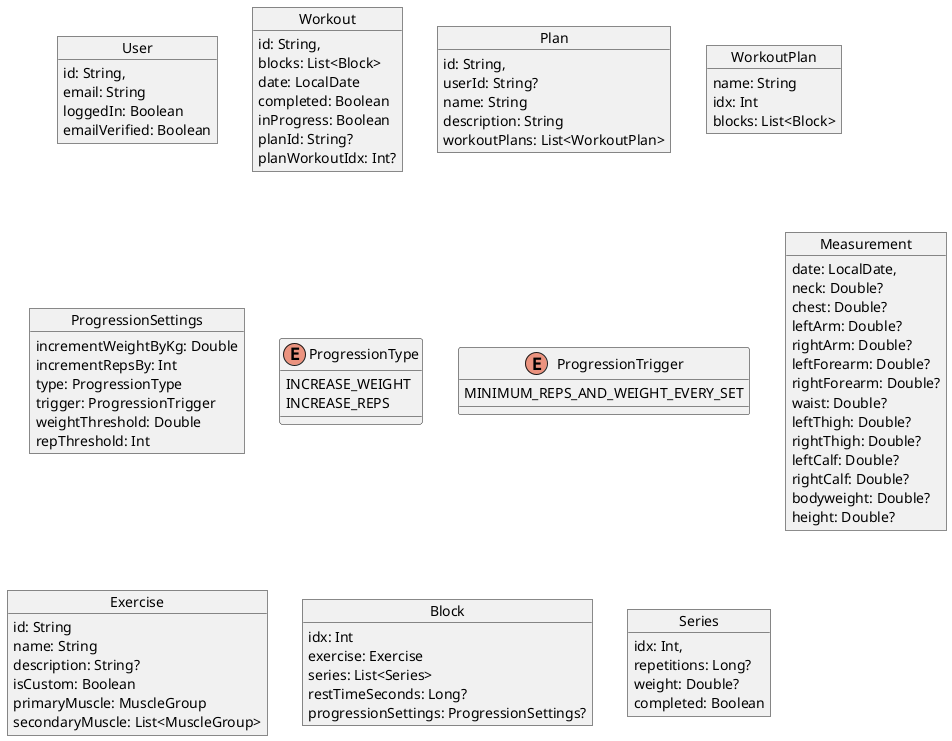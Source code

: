 @startuml
'https://plantuml.com/object-diagram

object User {
    id: String,
    email: String
    loggedIn: Boolean
    emailVerified: Boolean
}

object Workout {
    id: String,
    blocks: List<Block>
    date: LocalDate
    completed: Boolean
    inProgress: Boolean
    planId: String?
    planWorkoutIdx: Int?
}

object Plan {
    id: String,
    userId: String?
    name: String
    description: String
    workoutPlans: List<WorkoutPlan>
}

object WorkoutPlan {
    name: String
    idx: Int
    blocks: List<Block>
}

object ProgressionSettings {
    incrementWeightByKg: Double
    incrementRepsBy: Int
    type: ProgressionType
    trigger: ProgressionTrigger
    weightThreshold: Double
    repThreshold: Int
}

enum ProgressionType {
    INCREASE_WEIGHT
    INCREASE_REPS
}

enum ProgressionTrigger {
    MINIMUM_REPS_AND_WEIGHT_EVERY_SET
}

object Measurement {
    date: LocalDate,
    neck: Double?
    chest: Double?
    leftArm: Double?
    rightArm: Double?
    leftForearm: Double?
    rightForearm: Double?
    waist: Double?
    leftThigh: Double?
    rightThigh: Double?
    leftCalf: Double?
    rightCalf: Double?
    bodyweight: Double?
    height: Double?
}

object Exercise {
    id: String
    name: String
    description: String?
    isCustom: Boolean
    primaryMuscle: MuscleGroup
    secondaryMuscle: List<MuscleGroup>
}

object Block {
    idx: Int
    exercise: Exercise
    series: List<Series>
    restTimeSeconds: Long?
    progressionSettings: ProgressionSettings?
}

object Series {
    idx: Int,
    repetitions: Long?
    weight: Double?
    completed: Boolean
}
@enduml
